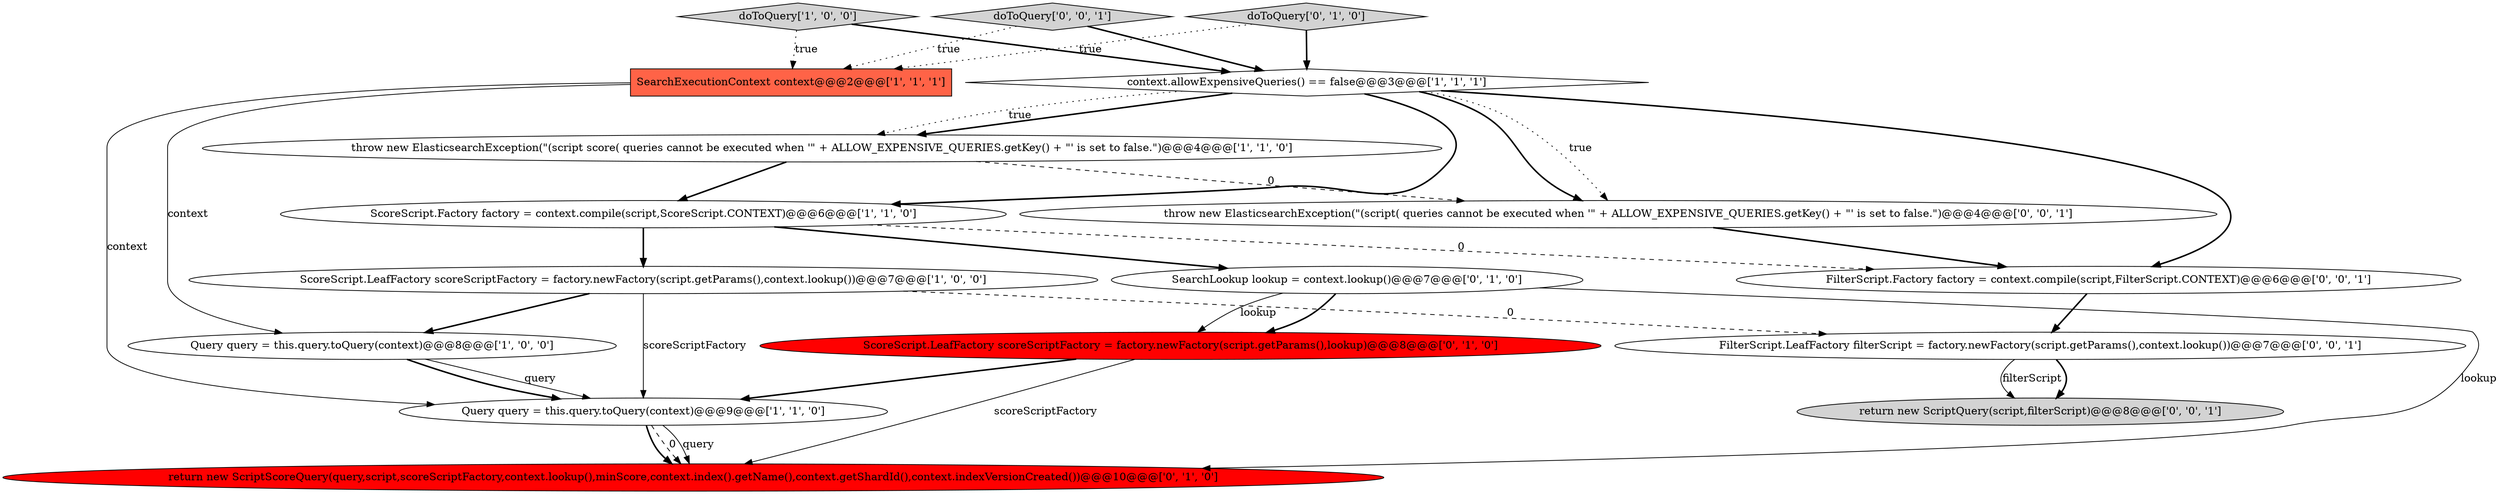 digraph {
6 [style = filled, label = "Query query = this.query.toQuery(context)@@@9@@@['1', '1', '0']", fillcolor = white, shape = ellipse image = "AAA0AAABBB1BBB"];
8 [style = filled, label = "ScoreScript.LeafFactory scoreScriptFactory = factory.newFactory(script.getParams(),lookup)@@@8@@@['0', '1', '0']", fillcolor = red, shape = ellipse image = "AAA1AAABBB2BBB"];
5 [style = filled, label = "context.allowExpensiveQueries() == false@@@3@@@['1', '1', '1']", fillcolor = white, shape = diamond image = "AAA0AAABBB1BBB"];
15 [style = filled, label = "FilterScript.Factory factory = context.compile(script,FilterScript.CONTEXT)@@@6@@@['0', '0', '1']", fillcolor = white, shape = ellipse image = "AAA0AAABBB3BBB"];
16 [style = filled, label = "throw new ElasticsearchException(\"(script( queries cannot be executed when '\" + ALLOW_EXPENSIVE_QUERIES.getKey() + \"' is set to false.\")@@@4@@@['0', '0', '1']", fillcolor = white, shape = ellipse image = "AAA0AAABBB3BBB"];
2 [style = filled, label = "throw new ElasticsearchException(\"(script score( queries cannot be executed when '\" + ALLOW_EXPENSIVE_QUERIES.getKey() + \"' is set to false.\")@@@4@@@['1', '1', '0']", fillcolor = white, shape = ellipse image = "AAA0AAABBB1BBB"];
4 [style = filled, label = "doToQuery['1', '0', '0']", fillcolor = lightgray, shape = diamond image = "AAA0AAABBB1BBB"];
10 [style = filled, label = "doToQuery['0', '1', '0']", fillcolor = lightgray, shape = diamond image = "AAA0AAABBB2BBB"];
0 [style = filled, label = "ScoreScript.Factory factory = context.compile(script,ScoreScript.CONTEXT)@@@6@@@['1', '1', '0']", fillcolor = white, shape = ellipse image = "AAA0AAABBB1BBB"];
11 [style = filled, label = "SearchLookup lookup = context.lookup()@@@7@@@['0', '1', '0']", fillcolor = white, shape = ellipse image = "AAA0AAABBB2BBB"];
12 [style = filled, label = "FilterScript.LeafFactory filterScript = factory.newFactory(script.getParams(),context.lookup())@@@7@@@['0', '0', '1']", fillcolor = white, shape = ellipse image = "AAA0AAABBB3BBB"];
1 [style = filled, label = "ScoreScript.LeafFactory scoreScriptFactory = factory.newFactory(script.getParams(),context.lookup())@@@7@@@['1', '0', '0']", fillcolor = white, shape = ellipse image = "AAA0AAABBB1BBB"];
14 [style = filled, label = "return new ScriptQuery(script,filterScript)@@@8@@@['0', '0', '1']", fillcolor = lightgray, shape = ellipse image = "AAA0AAABBB3BBB"];
7 [style = filled, label = "Query query = this.query.toQuery(context)@@@8@@@['1', '0', '0']", fillcolor = white, shape = ellipse image = "AAA0AAABBB1BBB"];
13 [style = filled, label = "doToQuery['0', '0', '1']", fillcolor = lightgray, shape = diamond image = "AAA0AAABBB3BBB"];
3 [style = filled, label = "SearchExecutionContext context@@@2@@@['1', '1', '1']", fillcolor = tomato, shape = box image = "AAA0AAABBB1BBB"];
9 [style = filled, label = "return new ScriptScoreQuery(query,script,scoreScriptFactory,context.lookup(),minScore,context.index().getName(),context.getShardId(),context.indexVersionCreated())@@@10@@@['0', '1', '0']", fillcolor = red, shape = ellipse image = "AAA1AAABBB2BBB"];
16->15 [style = bold, label=""];
1->6 [style = solid, label="scoreScriptFactory"];
11->8 [style = solid, label="lookup"];
11->9 [style = solid, label="lookup"];
13->3 [style = dotted, label="true"];
6->9 [style = dashed, label="0"];
10->3 [style = dotted, label="true"];
0->11 [style = bold, label=""];
5->15 [style = bold, label=""];
0->15 [style = dashed, label="0"];
8->6 [style = bold, label=""];
1->7 [style = bold, label=""];
5->16 [style = bold, label=""];
1->12 [style = dashed, label="0"];
5->2 [style = bold, label=""];
2->0 [style = bold, label=""];
4->3 [style = dotted, label="true"];
10->5 [style = bold, label=""];
5->0 [style = bold, label=""];
3->6 [style = solid, label="context"];
0->1 [style = bold, label=""];
2->16 [style = dashed, label="0"];
7->6 [style = solid, label="query"];
7->6 [style = bold, label=""];
5->16 [style = dotted, label="true"];
12->14 [style = bold, label=""];
13->5 [style = bold, label=""];
11->8 [style = bold, label=""];
15->12 [style = bold, label=""];
6->9 [style = solid, label="query"];
6->9 [style = bold, label=""];
8->9 [style = solid, label="scoreScriptFactory"];
3->7 [style = solid, label="context"];
12->14 [style = solid, label="filterScript"];
4->5 [style = bold, label=""];
5->2 [style = dotted, label="true"];
}
